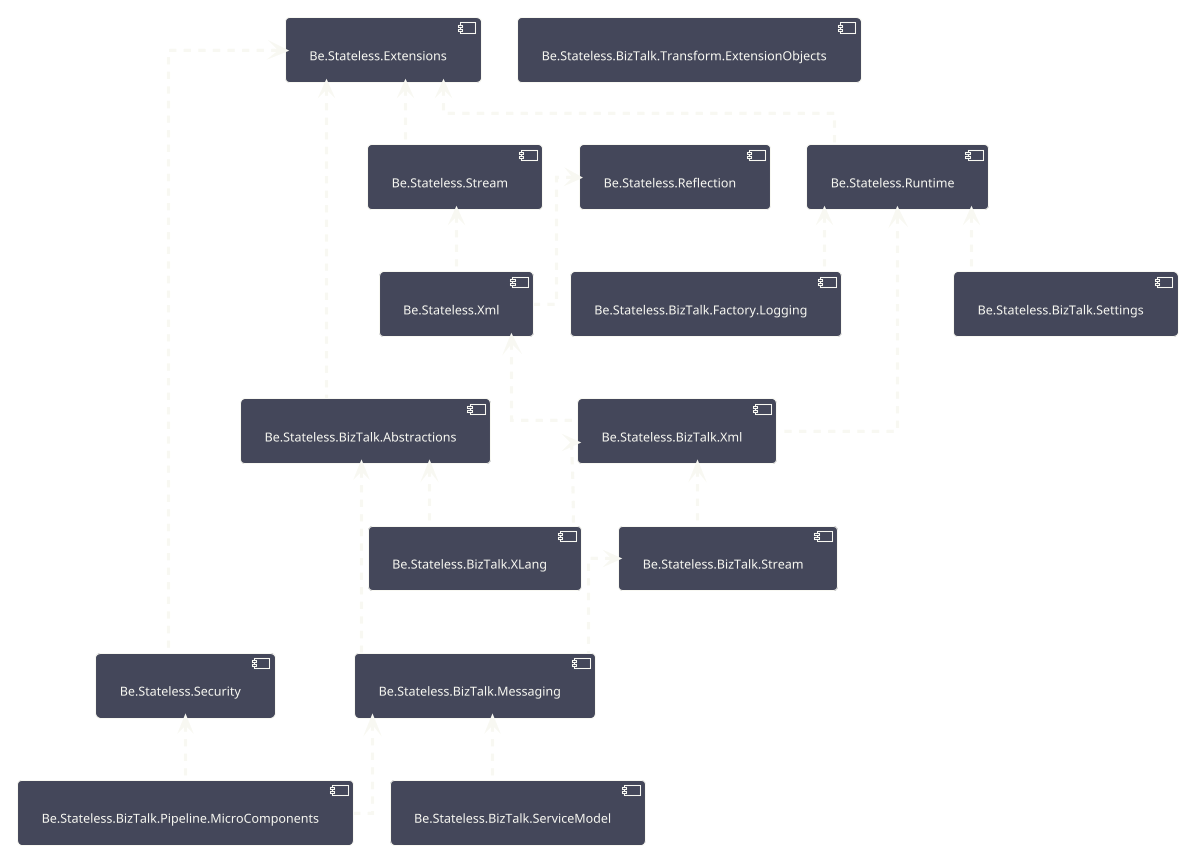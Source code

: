 ﻿@startuml
!theme metal
'skinparam BackgroundColor #282a36
skinparam ArrowColor #f8f8f2
skinparam LineType ortho
skinparam ComponentBackgroundColor #44475a
skinparam ComponentBorderColor #f8f8f2
skinparam ComponentFontColor #f8f8f2
[Be.Stateless.BizTalk.Transform.ExtensionObjects] as BizTalk.ExtensionObjects
together {
    [Be.Stateless.Extensions] as Extensions
    [Be.Stateless.Reflection] as Reflection
}
[Be.Stateless.Runtime] as Runtime
    Runtime .u.> Extensions
[Be.Stateless.BizTalk.Settings] as BizTalk.Settings
    BizTalk.Settings .u.> Runtime
[Be.Stateless.Security] as Security
    Security .u.> Extensions
[Be.Stateless.Stream] as Stream
    Stream .u.> Extensions
[Be.Stateless.Xml] as Xml
    Xml .u.> Reflection
    Xml .u.> Stream
[Be.Stateless.BizTalk.Abstractions] as BizTalk.Abstractions
    BizTalk.Abstractions .u.> Extensions
[Be.Stateless.BizTalk.Xml] as BizTalk.Xml
    BizTalk.Xml .u.> Runtime
    BizTalk.Xml .u.> Xml
[Be.Stateless.BizTalk.Stream] as BizTalk.Stream
    BizTalk.Stream .u.> BizTalk.Xml
[Be.Stateless.BizTalk.XLang] as BizTalk.XLang
    BizTalk.XLang .u.> BizTalk.Abstractions
    BizTalk.XLang .u.> BizTalk.Xml
[Be.Stateless.BizTalk.Messaging] as BizTalk.Messaging
    BizTalk.Messaging .u.> BizTalk.Abstractions
    BizTalk.Messaging .u.> BizTalk.Stream
[Be.Stateless.BizTalk.ServiceModel] as BizTalk.ServiceModel
    BizTalk.ServiceModel .u.> BizTalk.Messaging
[Be.Stateless.BizTalk.Pipeline.MicroComponents] as BizTalk.MicroComponents
    BizTalk.MicroComponents .u.> BizTalk.Messaging
    BizTalk.MicroComponents .u.> Security
[Be.Stateless.BizTalk.Factory.Logging] as BizTalk.Factory.Logging
    BizTalk.Factory.Logging .u.> Runtime
@enduml
